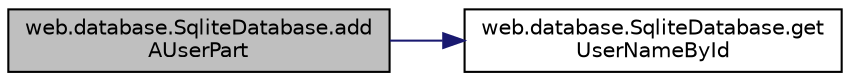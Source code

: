 digraph "web.database.SqliteDatabase.addAUserPart"
{
  edge [fontname="Helvetica",fontsize="10",labelfontname="Helvetica",labelfontsize="10"];
  node [fontname="Helvetica",fontsize="10",shape=record];
  rankdir="LR";
  Node1 [label="web.database.SqliteDatabase.add\lAUserPart",height=0.2,width=0.4,color="black", fillcolor="grey75", style="filled" fontcolor="black"];
  Node1 -> Node2 [color="midnightblue",fontsize="10",style="solid"];
  Node2 [label="web.database.SqliteDatabase.get\lUserNameById",height=0.2,width=0.4,color="black", fillcolor="white", style="filled",URL="$classweb_1_1database_1_1_sqlite_database.html#aefda2b881d0c6370530b23a1f715d363"];
}
